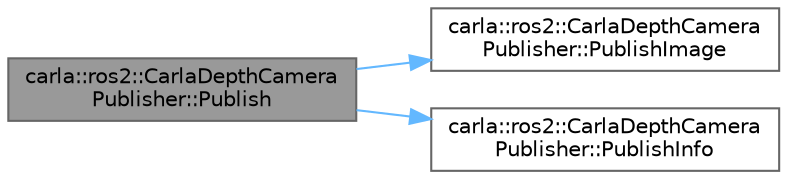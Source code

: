 digraph "carla::ros2::CarlaDepthCameraPublisher::Publish"
{
 // INTERACTIVE_SVG=YES
 // LATEX_PDF_SIZE
  bgcolor="transparent";
  edge [fontname=Helvetica,fontsize=10,labelfontname=Helvetica,labelfontsize=10];
  node [fontname=Helvetica,fontsize=10,shape=box,height=0.2,width=0.4];
  rankdir="LR";
  Node1 [id="Node000001",label="carla::ros2::CarlaDepthCamera\lPublisher::Publish",height=0.2,width=0.4,color="gray40", fillcolor="grey60", style="filled", fontcolor="black",tooltip=" "];
  Node1 -> Node2 [id="edge1_Node000001_Node000002",color="steelblue1",style="solid",tooltip=" "];
  Node2 [id="Node000002",label="carla::ros2::CarlaDepthCamera\lPublisher::PublishImage",height=0.2,width=0.4,color="grey40", fillcolor="white", style="filled",URL="$d9/d25/classcarla_1_1ros2_1_1CarlaDepthCameraPublisher.html#ad5b1b085f0731d944da311a354da4f2a",tooltip=" "];
  Node1 -> Node3 [id="edge2_Node000001_Node000003",color="steelblue1",style="solid",tooltip=" "];
  Node3 [id="Node000003",label="carla::ros2::CarlaDepthCamera\lPublisher::PublishInfo",height=0.2,width=0.4,color="grey40", fillcolor="white", style="filled",URL="$d9/d25/classcarla_1_1ros2_1_1CarlaDepthCameraPublisher.html#a3088d4086c405c97f14fd4deb0e21da6",tooltip=" "];
}
